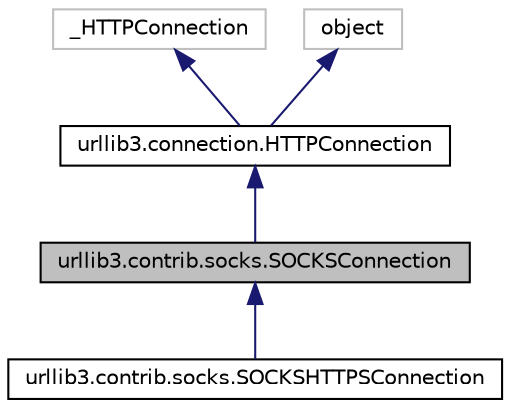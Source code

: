 digraph "urllib3.contrib.socks.SOCKSConnection"
{
 // LATEX_PDF_SIZE
  edge [fontname="Helvetica",fontsize="10",labelfontname="Helvetica",labelfontsize="10"];
  node [fontname="Helvetica",fontsize="10",shape=record];
  Node1 [label="urllib3.contrib.socks.SOCKSConnection",height=0.2,width=0.4,color="black", fillcolor="grey75", style="filled", fontcolor="black",tooltip=" "];
  Node2 -> Node1 [dir="back",color="midnightblue",fontsize="10",style="solid"];
  Node2 [label="urllib3.connection.HTTPConnection",height=0.2,width=0.4,color="black", fillcolor="white", style="filled",URL="$classurllib3_1_1connection_1_1HTTPConnection.html",tooltip=" "];
  Node3 -> Node2 [dir="back",color="midnightblue",fontsize="10",style="solid"];
  Node3 [label="_HTTPConnection",height=0.2,width=0.4,color="grey75", fillcolor="white", style="filled",tooltip=" "];
  Node4 -> Node2 [dir="back",color="midnightblue",fontsize="10",style="solid"];
  Node4 [label="object",height=0.2,width=0.4,color="grey75", fillcolor="white", style="filled",tooltip=" "];
  Node1 -> Node5 [dir="back",color="midnightblue",fontsize="10",style="solid"];
  Node5 [label="urllib3.contrib.socks.SOCKSHTTPSConnection",height=0.2,width=0.4,color="black", fillcolor="white", style="filled",URL="$classurllib3_1_1contrib_1_1socks_1_1SOCKSHTTPSConnection.html",tooltip=" "];
}
